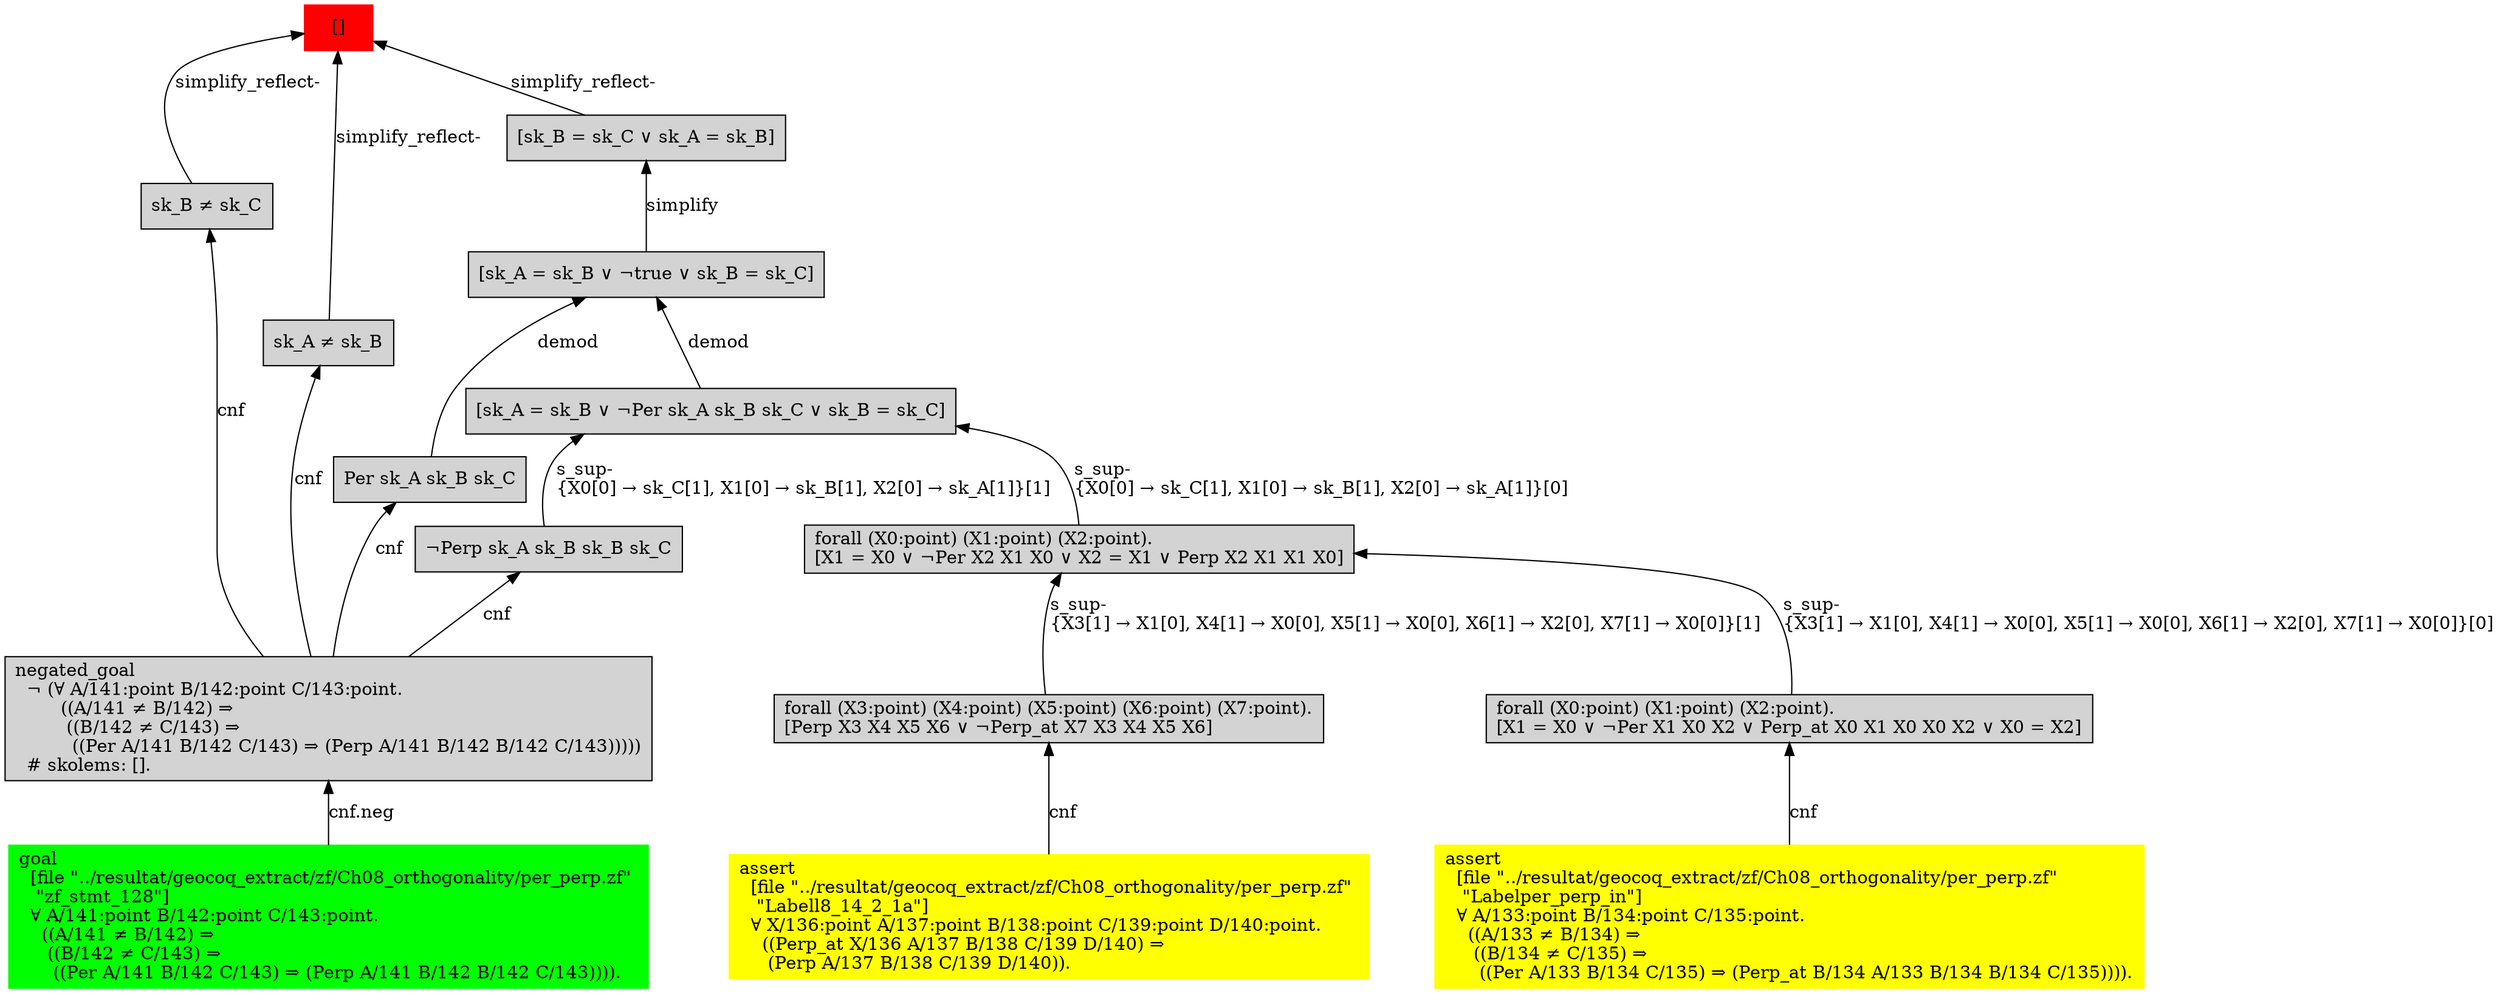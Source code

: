 digraph "unsat_graph" {
  vertex_0 [color=red, label="[]", shape=box, style=filled];
  vertex_0 -> vertex_1 [label="simplify_reflect-", dir="back"];
  vertex_1 [shape=box, label="sk_B ≠ sk_C\l", style=filled];
  vertex_1 -> vertex_2 [label="cnf", dir="back"];
  vertex_2 [shape=box, label="negated_goal\l  ¬ (∀ A/141:point B/142:point C/143:point.\l        ((A/141 ≠ B/142) ⇒\l         ((B/142 ≠ C/143) ⇒\l          ((Per A/141 B/142 C/143) ⇒ (Perp A/141 B/142 B/142 C/143)))))\l  # skolems: [].\l", style=filled];
  vertex_2 -> vertex_3 [label="cnf.neg", dir="back"];
  vertex_3 [color=green, shape=box, label="goal\l  [file \"../resultat/geocoq_extract/zf/Ch08_orthogonality/per_perp.zf\" \l   \"zf_stmt_128\"]\l  ∀ A/141:point B/142:point C/143:point.\l    ((A/141 ≠ B/142) ⇒\l     ((B/142 ≠ C/143) ⇒\l      ((Per A/141 B/142 C/143) ⇒ (Perp A/141 B/142 B/142 C/143)))).\l", style=filled];
  vertex_0 -> vertex_4 [label="simplify_reflect-", dir="back"];
  vertex_4 [shape=box, label="sk_A ≠ sk_B\l", style=filled];
  vertex_4 -> vertex_2 [label="cnf", dir="back"];
  vertex_0 -> vertex_5 [label="simplify_reflect-", dir="back"];
  vertex_5 [shape=box, label="[sk_B = sk_C ∨ sk_A = sk_B]\l", style=filled];
  vertex_5 -> vertex_6 [label="simplify", dir="back"];
  vertex_6 [shape=box, label="[sk_A = sk_B ∨ ¬true ∨ sk_B = sk_C]\l", style=filled];
  vertex_6 -> vertex_7 [label="demod", dir="back"];
  vertex_7 [shape=box, label="Per sk_A sk_B sk_C\l", style=filled];
  vertex_7 -> vertex_2 [label="cnf", dir="back"];
  vertex_6 -> vertex_8 [label="demod", dir="back"];
  vertex_8 [shape=box, label="[sk_A = sk_B ∨ ¬Per sk_A sk_B sk_C ∨ sk_B = sk_C]\l", style=filled];
  vertex_8 -> vertex_9 [label="s_sup-\l\{X0[0] → sk_C[1], X1[0] → sk_B[1], X2[0] → sk_A[1]\}[1]\l", dir="back"];
  vertex_9 [shape=box, label="¬Perp sk_A sk_B sk_B sk_C\l", style=filled];
  vertex_9 -> vertex_2 [label="cnf", dir="back"];
  vertex_8 -> vertex_10 [label="s_sup-\l\{X0[0] → sk_C[1], X1[0] → sk_B[1], X2[0] → sk_A[1]\}[0]\l", dir="back"];
  vertex_10 [shape=box, label="forall (X0:point) (X1:point) (X2:point).\l[X1 = X0 ∨ ¬Per X2 X1 X0 ∨ X2 = X1 ∨ Perp X2 X1 X1 X0]\l", style=filled];
  vertex_10 -> vertex_11 [label="s_sup-\l\{X3[1] → X1[0], X4[1] → X0[0], X5[1] → X0[0], X6[1] → X2[0], X7[1] → X0[0]\}[1]\l", dir="back"];
  vertex_11 [shape=box, label="forall (X3:point) (X4:point) (X5:point) (X6:point) (X7:point).\l[Perp X3 X4 X5 X6 ∨ ¬Perp_at X7 X3 X4 X5 X6]\l", style=filled];
  vertex_11 -> vertex_12 [label="cnf", dir="back"];
  vertex_12 [color=yellow, shape=box, label="assert\l  [file \"../resultat/geocoq_extract/zf/Ch08_orthogonality/per_perp.zf\" \l   \"Labell8_14_2_1a\"]\l  ∀ X/136:point A/137:point B/138:point C/139:point D/140:point.\l    ((Perp_at X/136 A/137 B/138 C/139 D/140) ⇒\l     (Perp A/137 B/138 C/139 D/140)).\l", style=filled];
  vertex_10 -> vertex_13 [label="s_sup-\l\{X3[1] → X1[0], X4[1] → X0[0], X5[1] → X0[0], X6[1] → X2[0], X7[1] → X0[0]\}[0]\l", dir="back"];
  vertex_13 [shape=box, label="forall (X0:point) (X1:point) (X2:point).\l[X1 = X0 ∨ ¬Per X1 X0 X2 ∨ Perp_at X0 X1 X0 X0 X2 ∨ X0 = X2]\l", style=filled];
  vertex_13 -> vertex_14 [label="cnf", dir="back"];
  vertex_14 [color=yellow, shape=box, label="assert\l  [file \"../resultat/geocoq_extract/zf/Ch08_orthogonality/per_perp.zf\" \l   \"Labelper_perp_in\"]\l  ∀ A/133:point B/134:point C/135:point.\l    ((A/133 ≠ B/134) ⇒\l     ((B/134 ≠ C/135) ⇒\l      ((Per A/133 B/134 C/135) ⇒ (Perp_at B/134 A/133 B/134 B/134 C/135)))).\l", style=filled];
  }


